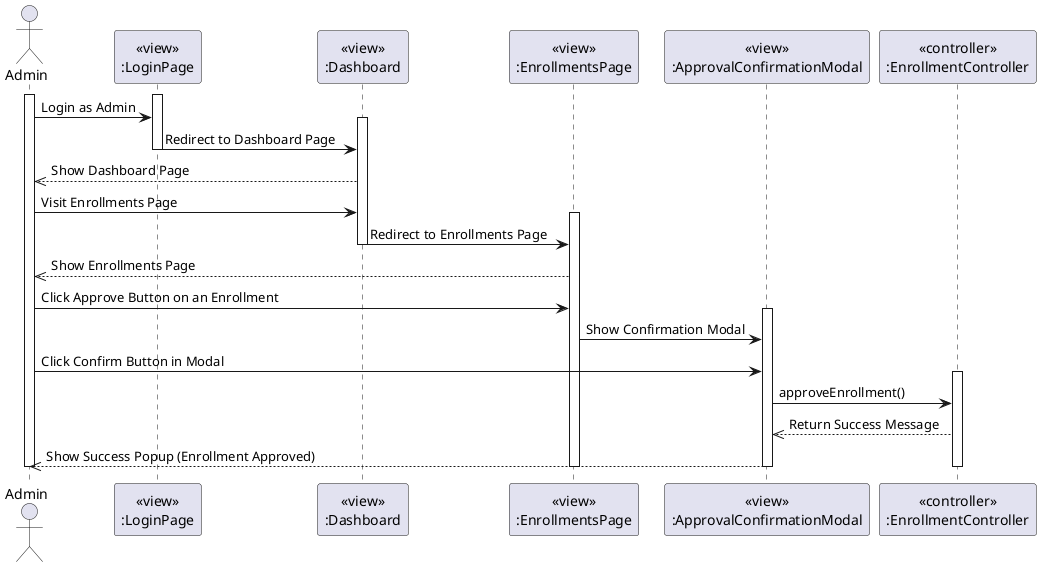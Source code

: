 @startuml Approve Enrollment
actor Admin
participant LoginPageView [
  <<view>>
  :LoginPage
]

participant DashboardView [
  <<view>>
  :Dashboard
]

participant EnrollmentsView [
  <<view>>
  :EnrollmentsPage
]

participant ApprovalConfirmationModalView [
  <<view>>
  :ApprovalConfirmationModal
]

participant EnrollmentController [
  <<controller>>
  :EnrollmentController
]

activate Admin
activate LoginPageView
Admin -> LoginPageView: Login as Admin
activate DashboardView
LoginPageView -> DashboardView: Redirect to Dashboard Page
deactivate LoginPageView

DashboardView -->> Admin: Show Dashboard Page

Admin -> DashboardView: Visit Enrollments Page
activate EnrollmentsView
DashboardView -> EnrollmentsView: Redirect to Enrollments Page
deactivate DashboardView

EnrollmentsView -->> Admin: Show Enrollments Page

Admin -> EnrollmentsView: Click Approve Button on an Enrollment

activate ApprovalConfirmationModalView
EnrollmentsView -> ApprovalConfirmationModalView: Show Confirmation Modal

Admin -> ApprovalConfirmationModalView: Click Confirm Button in Modal

activate EnrollmentController
ApprovalConfirmationModalView -> EnrollmentController: approveEnrollment()
EnrollmentController -->> ApprovalConfirmationModalView: Return Success Message
ApprovalConfirmationModalView -->> Admin: Show Success Popup (Enrollment Approved)
deactivate EnrollmentController

deactivate Admin
deactivate EnrollmentsView
deactivate ApprovalConfirmationModalView
@enduml
